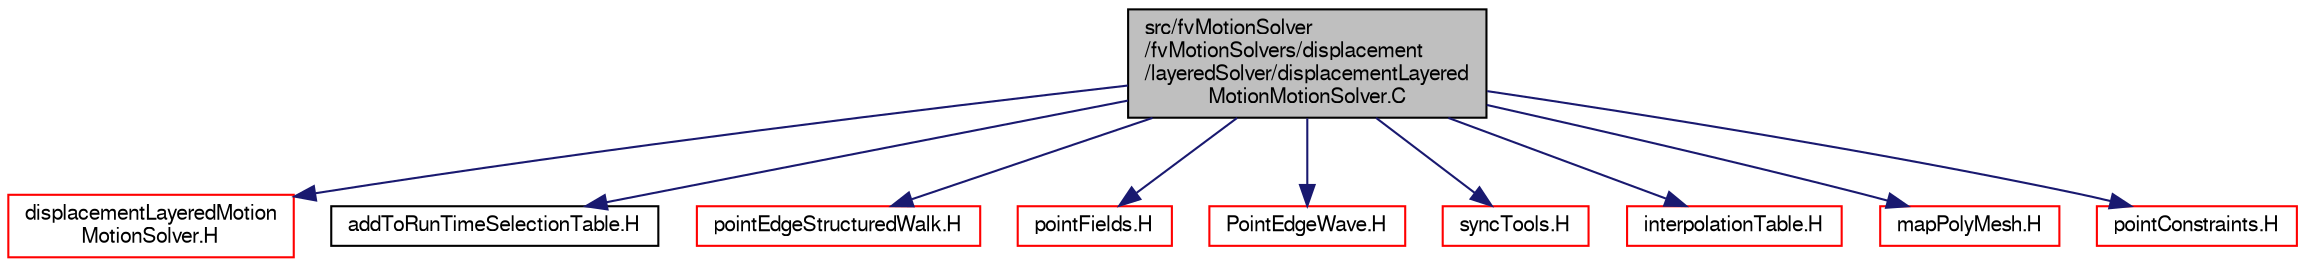 digraph "src/fvMotionSolver/fvMotionSolvers/displacement/layeredSolver/displacementLayeredMotionMotionSolver.C"
{
  bgcolor="transparent";
  edge [fontname="FreeSans",fontsize="10",labelfontname="FreeSans",labelfontsize="10"];
  node [fontname="FreeSans",fontsize="10",shape=record];
  Node0 [label="src/fvMotionSolver\l/fvMotionSolvers/displacement\l/layeredSolver/displacementLayered\lMotionMotionSolver.C",height=0.2,width=0.4,color="black", fillcolor="grey75", style="filled", fontcolor="black"];
  Node0 -> Node1 [color="midnightblue",fontsize="10",style="solid",fontname="FreeSans"];
  Node1 [label="displacementLayeredMotion\lMotionSolver.H",height=0.2,width=0.4,color="red",URL="$a04394.html"];
  Node0 -> Node284 [color="midnightblue",fontsize="10",style="solid",fontname="FreeSans"];
  Node284 [label="addToRunTimeSelectionTable.H",height=0.2,width=0.4,color="black",URL="$a09263.html",tooltip="Macros for easy insertion into run-time selection tables. "];
  Node0 -> Node285 [color="midnightblue",fontsize="10",style="solid",fontname="FreeSans"];
  Node285 [label="pointEdgeStructuredWalk.H",height=0.2,width=0.4,color="red",URL="$a04400.html"];
  Node0 -> Node135 [color="midnightblue",fontsize="10",style="solid",fontname="FreeSans"];
  Node135 [label="pointFields.H",height=0.2,width=0.4,color="red",URL="$a09881.html"];
  Node0 -> Node289 [color="midnightblue",fontsize="10",style="solid",fontname="FreeSans"];
  Node289 [label="PointEdgeWave.H",height=0.2,width=0.4,color="red",URL="$a07232.html"];
  Node0 -> Node290 [color="midnightblue",fontsize="10",style="solid",fontname="FreeSans"];
  Node290 [label="syncTools.H",height=0.2,width=0.4,color="red",URL="$a11768.html"];
  Node0 -> Node301 [color="midnightblue",fontsize="10",style="solid",fontname="FreeSans"];
  Node301 [label="interpolationTable.H",height=0.2,width=0.4,color="red",URL="$a10421.html"];
  Node0 -> Node304 [color="midnightblue",fontsize="10",style="solid",fontname="FreeSans"];
  Node304 [label="mapPolyMesh.H",height=0.2,width=0.4,color="red",URL="$a11597.html"];
  Node0 -> Node307 [color="midnightblue",fontsize="10",style="solid",fontname="FreeSans"];
  Node307 [label="pointConstraints.H",height=0.2,width=0.4,color="red",URL="$a04328.html"];
}
